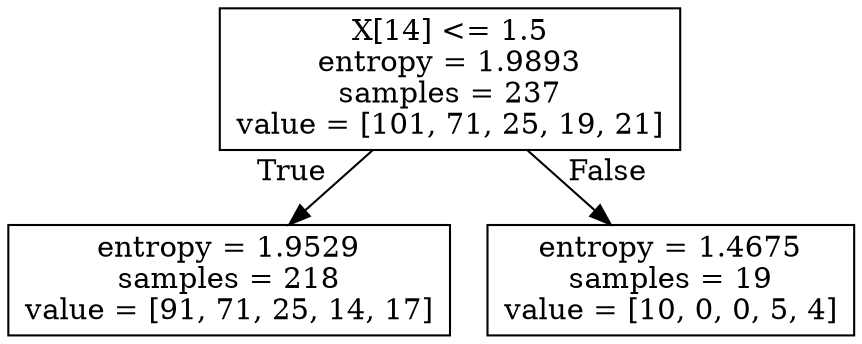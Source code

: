 digraph Tree {
node [shape=box] ;
0 [label="X[14] <= 1.5\nentropy = 1.9893\nsamples = 237\nvalue = [101, 71, 25, 19, 21]"] ;
1 [label="entropy = 1.9529\nsamples = 218\nvalue = [91, 71, 25, 14, 17]"] ;
0 -> 1 [labeldistance=2.5, labelangle=45, headlabel="True"] ;
2 [label="entropy = 1.4675\nsamples = 19\nvalue = [10, 0, 0, 5, 4]"] ;
0 -> 2 [labeldistance=2.5, labelangle=-45, headlabel="False"] ;
}